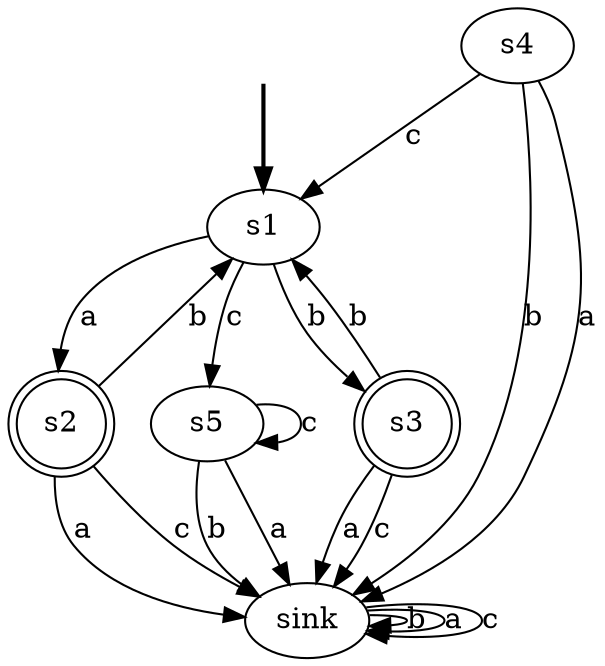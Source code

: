 digraph {
	fake [style=invisible]
	sink
	s2 [shape=doublecircle]
	s1 [root=true]
	s5
	s4
	s3 [shape=doublecircle]
	fake -> s1 [style=bold]
	sink -> sink [label=b]
	sink -> sink [label=a]
	sink -> sink [label=c]
	s1 -> s3 [label=b]
	s1 -> s2 [label=a]
	s1 -> s5 [label=c]
	s5 -> sink [label=b]
	s5 -> sink [label=a]
	s5 -> s5 [label=c]
	s4 -> sink [label=b]
	s4 -> sink [label=a]
	s4 -> s1 [label=c]
	s2 -> s1 [label=b]
	s2 -> sink [label=a]
	s2 -> sink [label=c]
	s3 -> s1 [label=b]
	s3 -> sink [label=a]
	s3 -> sink [label=c]
}
